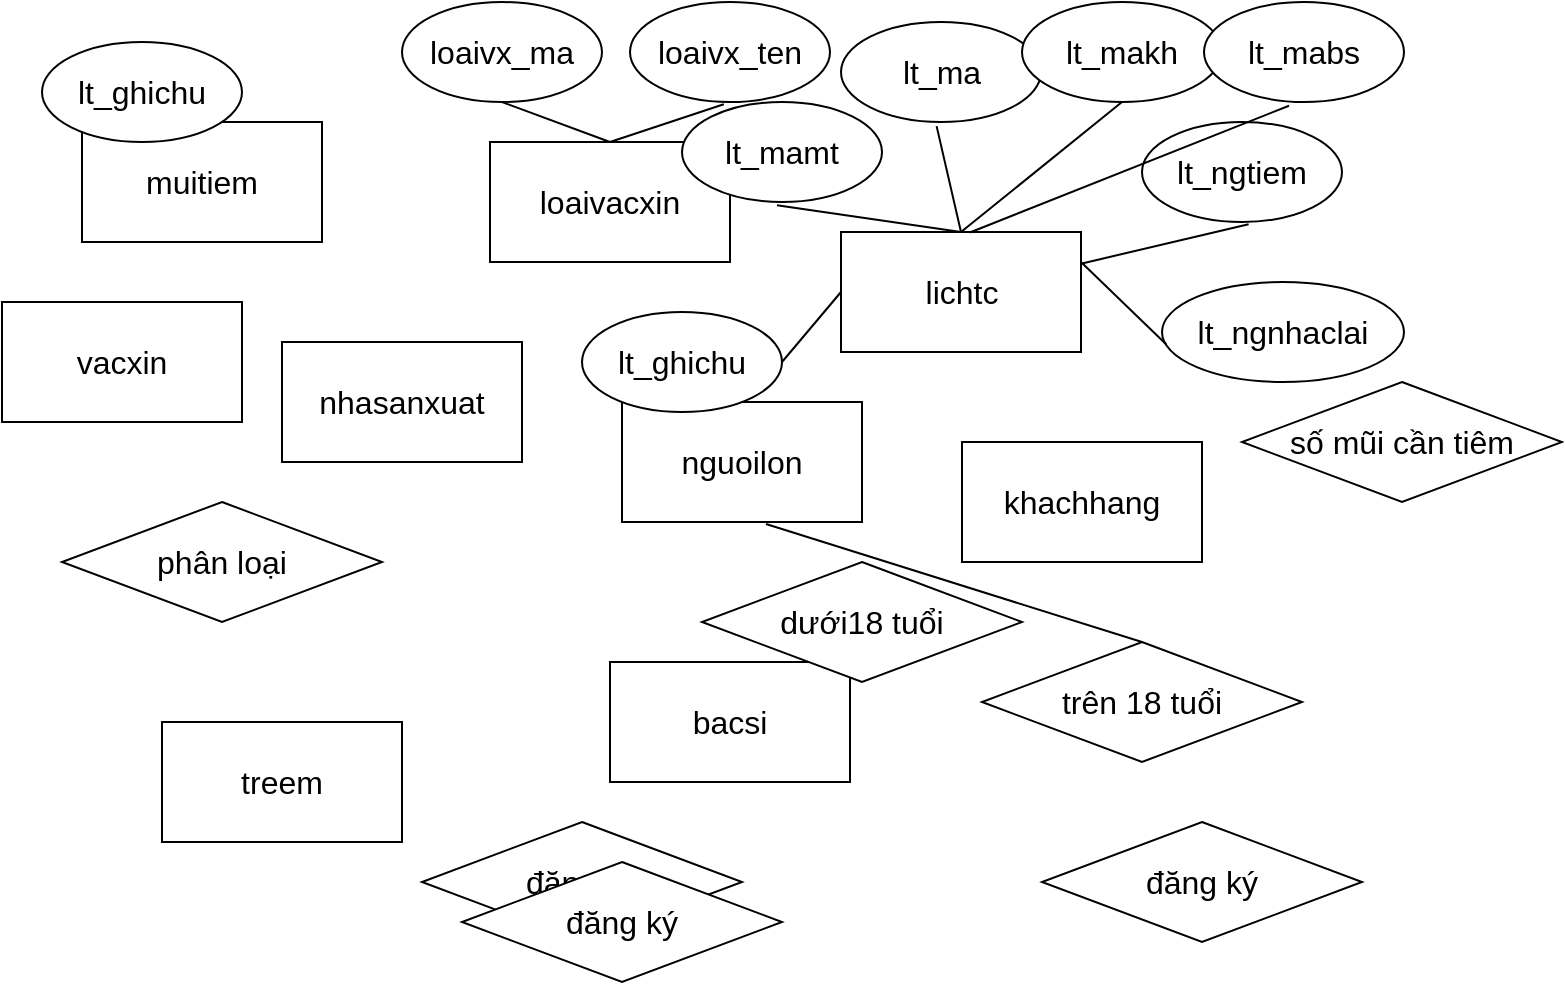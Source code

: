 <mxfile version="16.1.0" type="github" pages="2">
  <diagram id="C5RBs43oDa-KdzZeNtuy" name="Page-1">
    <mxGraphModel dx="868" dy="488" grid="1" gridSize="10" guides="1" tooltips="1" connect="1" arrows="1" fold="1" page="1" pageScale="1" pageWidth="827" pageHeight="1169" math="0" shadow="0">
      <root>
        <mxCell id="WIyWlLk6GJQsqaUBKTNV-0" />
        <mxCell id="WIyWlLk6GJQsqaUBKTNV-1" parent="WIyWlLk6GJQsqaUBKTNV-0" />
        <mxCell id="QvG_tltzTtsuW_8JRA0w-0" value="muitiem" style="rounded=0;whiteSpace=wrap;html=1;fontSize=16;" vertex="1" parent="WIyWlLk6GJQsqaUBKTNV-1">
          <mxGeometry x="90" y="80" width="120" height="60" as="geometry" />
        </mxCell>
        <mxCell id="QvG_tltzTtsuW_8JRA0w-1" value="loaivacxin" style="rounded=0;whiteSpace=wrap;html=1;fontSize=16;" vertex="1" parent="WIyWlLk6GJQsqaUBKTNV-1">
          <mxGeometry x="294" y="90" width="120" height="60" as="geometry" />
        </mxCell>
        <mxCell id="QvG_tltzTtsuW_8JRA0w-2" value="bacsi" style="rounded=0;whiteSpace=wrap;html=1;fontSize=16;" vertex="1" parent="WIyWlLk6GJQsqaUBKTNV-1">
          <mxGeometry x="354" y="350" width="120" height="60" as="geometry" />
        </mxCell>
        <mxCell id="QvG_tltzTtsuW_8JRA0w-3" value="nguoilon" style="rounded=0;whiteSpace=wrap;html=1;fontSize=16;" vertex="1" parent="WIyWlLk6GJQsqaUBKTNV-1">
          <mxGeometry x="360" y="220" width="120" height="60" as="geometry" />
        </mxCell>
        <mxCell id="QvG_tltzTtsuW_8JRA0w-4" value="treem" style="rounded=0;whiteSpace=wrap;html=1;fontSize=16;" vertex="1" parent="WIyWlLk6GJQsqaUBKTNV-1">
          <mxGeometry x="130" y="380" width="120" height="60" as="geometry" />
        </mxCell>
        <mxCell id="QvG_tltzTtsuW_8JRA0w-5" value="khachhang" style="rounded=0;whiteSpace=wrap;html=1;fontSize=16;" vertex="1" parent="WIyWlLk6GJQsqaUBKTNV-1">
          <mxGeometry x="530" y="240" width="120" height="60" as="geometry" />
        </mxCell>
        <mxCell id="QvG_tltzTtsuW_8JRA0w-6" value="lichtc" style="rounded=0;whiteSpace=wrap;html=1;fontSize=16;" vertex="1" parent="WIyWlLk6GJQsqaUBKTNV-1">
          <mxGeometry x="469.5" y="135" width="120" height="60" as="geometry" />
        </mxCell>
        <mxCell id="QvG_tltzTtsuW_8JRA0w-9" value="vacxin" style="rounded=0;whiteSpace=wrap;html=1;fontSize=16;" vertex="1" parent="WIyWlLk6GJQsqaUBKTNV-1">
          <mxGeometry x="50" y="170" width="120" height="60" as="geometry" />
        </mxCell>
        <mxCell id="QvG_tltzTtsuW_8JRA0w-10" value="nhasanxuat" style="rounded=0;whiteSpace=wrap;html=1;fontSize=16;" vertex="1" parent="WIyWlLk6GJQsqaUBKTNV-1">
          <mxGeometry x="190" y="190" width="120" height="60" as="geometry" />
        </mxCell>
        <mxCell id="QvG_tltzTtsuW_8JRA0w-11" value="" style="endArrow=none;html=1;rounded=0;fontSize=16;entryX=0.6;entryY=1.017;entryDx=0;entryDy=0;entryPerimeter=0;exitX=0.5;exitY=0;exitDx=0;exitDy=0;" edge="1" parent="WIyWlLk6GJQsqaUBKTNV-1" source="QvG_tltzTtsuW_8JRA0w-12" target="QvG_tltzTtsuW_8JRA0w-3">
          <mxGeometry width="50" height="50" relative="1" as="geometry">
            <mxPoint x="400" y="290" as="sourcePoint" />
            <mxPoint x="450" y="240" as="targetPoint" />
          </mxGeometry>
        </mxCell>
        <mxCell id="QvG_tltzTtsuW_8JRA0w-12" value="trên 18 tuổi" style="rhombus;whiteSpace=wrap;html=1;fontSize=16;" vertex="1" parent="WIyWlLk6GJQsqaUBKTNV-1">
          <mxGeometry x="540" y="340" width="160" height="60" as="geometry" />
        </mxCell>
        <mxCell id="QvG_tltzTtsuW_8JRA0w-13" value="đăng ký" style="rhombus;whiteSpace=wrap;html=1;fontSize=16;" vertex="1" parent="WIyWlLk6GJQsqaUBKTNV-1">
          <mxGeometry x="570" y="430" width="160" height="60" as="geometry" />
        </mxCell>
        <mxCell id="QvG_tltzTtsuW_8JRA0w-14" value="đăng ký" style="rhombus;whiteSpace=wrap;html=1;fontSize=16;" vertex="1" parent="WIyWlLk6GJQsqaUBKTNV-1">
          <mxGeometry x="260" y="430" width="160" height="60" as="geometry" />
        </mxCell>
        <mxCell id="QvG_tltzTtsuW_8JRA0w-15" value="dưới18 tuổi" style="rhombus;whiteSpace=wrap;html=1;fontSize=16;" vertex="1" parent="WIyWlLk6GJQsqaUBKTNV-1">
          <mxGeometry x="400" y="300" width="160" height="60" as="geometry" />
        </mxCell>
        <mxCell id="QvG_tltzTtsuW_8JRA0w-16" value="phân loại" style="rhombus;whiteSpace=wrap;html=1;fontSize=16;" vertex="1" parent="WIyWlLk6GJQsqaUBKTNV-1">
          <mxGeometry x="80" y="270" width="160" height="60" as="geometry" />
        </mxCell>
        <mxCell id="QvG_tltzTtsuW_8JRA0w-17" value="đăng ký" style="rhombus;whiteSpace=wrap;html=1;fontSize=16;" vertex="1" parent="WIyWlLk6GJQsqaUBKTNV-1">
          <mxGeometry x="280" y="450" width="160" height="60" as="geometry" />
        </mxCell>
        <mxCell id="QvG_tltzTtsuW_8JRA0w-18" value="số mũi cần tiêm" style="rhombus;whiteSpace=wrap;html=1;fontSize=16;" vertex="1" parent="WIyWlLk6GJQsqaUBKTNV-1">
          <mxGeometry x="670" y="210" width="160" height="60" as="geometry" />
        </mxCell>
        <mxCell id="QvG_tltzTtsuW_8JRA0w-19" value="loaivx_ma" style="ellipse;whiteSpace=wrap;html=1;fontSize=16;" vertex="1" parent="WIyWlLk6GJQsqaUBKTNV-1">
          <mxGeometry x="250" y="20" width="100" height="50" as="geometry" />
        </mxCell>
        <mxCell id="QvG_tltzTtsuW_8JRA0w-20" value="loaivx_ten" style="ellipse;whiteSpace=wrap;html=1;fontSize=16;" vertex="1" parent="WIyWlLk6GJQsqaUBKTNV-1">
          <mxGeometry x="364" y="20" width="100" height="50" as="geometry" />
        </mxCell>
        <mxCell id="QvG_tltzTtsuW_8JRA0w-21" value="" style="endArrow=none;html=1;rounded=0;fontSize=16;entryX=0.5;entryY=0;entryDx=0;entryDy=0;exitX=0.469;exitY=1.022;exitDx=0;exitDy=0;exitPerimeter=0;" edge="1" parent="WIyWlLk6GJQsqaUBKTNV-1" source="QvG_tltzTtsuW_8JRA0w-20" target="QvG_tltzTtsuW_8JRA0w-1">
          <mxGeometry width="50" height="50" relative="1" as="geometry">
            <mxPoint x="400" y="70" as="sourcePoint" />
            <mxPoint x="450" y="20" as="targetPoint" />
          </mxGeometry>
        </mxCell>
        <mxCell id="QvG_tltzTtsuW_8JRA0w-22" value="" style="endArrow=none;html=1;rounded=0;fontSize=16;entryX=0.5;entryY=1;entryDx=0;entryDy=0;exitX=0.5;exitY=0;exitDx=0;exitDy=0;" edge="1" parent="WIyWlLk6GJQsqaUBKTNV-1" source="QvG_tltzTtsuW_8JRA0w-1" target="QvG_tltzTtsuW_8JRA0w-19">
          <mxGeometry width="50" height="50" relative="1" as="geometry">
            <mxPoint x="420.9" y="81.1" as="sourcePoint" />
            <mxPoint x="339.32" y="91.26" as="targetPoint" />
          </mxGeometry>
        </mxCell>
        <mxCell id="QvG_tltzTtsuW_8JRA0w-23" value="lt_ma" style="ellipse;whiteSpace=wrap;html=1;fontSize=16;" vertex="1" parent="WIyWlLk6GJQsqaUBKTNV-1">
          <mxGeometry x="469.5" y="30" width="100" height="50" as="geometry" />
        </mxCell>
        <mxCell id="QvG_tltzTtsuW_8JRA0w-24" value="lt_makh" style="ellipse;whiteSpace=wrap;html=1;fontSize=16;" vertex="1" parent="WIyWlLk6GJQsqaUBKTNV-1">
          <mxGeometry x="560" y="20" width="100" height="50" as="geometry" />
        </mxCell>
        <mxCell id="QvG_tltzTtsuW_8JRA0w-25" value="lt_mabs" style="ellipse;whiteSpace=wrap;html=1;fontSize=16;" vertex="1" parent="WIyWlLk6GJQsqaUBKTNV-1">
          <mxGeometry x="651" y="20" width="100" height="50" as="geometry" />
        </mxCell>
        <mxCell id="QvG_tltzTtsuW_8JRA0w-26" value="lt_mamt" style="ellipse;whiteSpace=wrap;html=1;fontSize=16;" vertex="1" parent="WIyWlLk6GJQsqaUBKTNV-1">
          <mxGeometry x="390" y="70" width="100" height="50" as="geometry" />
        </mxCell>
        <mxCell id="QvG_tltzTtsuW_8JRA0w-27" value="lt_ngtiem" style="ellipse;whiteSpace=wrap;html=1;fontSize=16;" vertex="1" parent="WIyWlLk6GJQsqaUBKTNV-1">
          <mxGeometry x="620" y="80" width="100" height="50" as="geometry" />
        </mxCell>
        <mxCell id="QvG_tltzTtsuW_8JRA0w-28" value="lt_ngnhaclai" style="ellipse;whiteSpace=wrap;html=1;fontSize=16;" vertex="1" parent="WIyWlLk6GJQsqaUBKTNV-1">
          <mxGeometry x="630" y="160" width="121" height="50" as="geometry" />
        </mxCell>
        <mxCell id="QvG_tltzTtsuW_8JRA0w-29" value="lt_ghichu" style="ellipse;whiteSpace=wrap;html=1;fontSize=16;" vertex="1" parent="WIyWlLk6GJQsqaUBKTNV-1">
          <mxGeometry x="340" y="175" width="100" height="50" as="geometry" />
        </mxCell>
        <mxCell id="QvG_tltzTtsuW_8JRA0w-30" value="" style="endArrow=none;html=1;rounded=0;fontSize=16;entryX=1;entryY=0.5;entryDx=0;entryDy=0;exitX=0;exitY=0.5;exitDx=0;exitDy=0;" edge="1" parent="WIyWlLk6GJQsqaUBKTNV-1" source="QvG_tltzTtsuW_8JRA0w-6" target="QvG_tltzTtsuW_8JRA0w-29">
          <mxGeometry width="50" height="50" relative="1" as="geometry">
            <mxPoint x="420.9" y="81.1" as="sourcePoint" />
            <mxPoint x="364" y="100" as="targetPoint" />
          </mxGeometry>
        </mxCell>
        <mxCell id="QvG_tltzTtsuW_8JRA0w-31" value="" style="endArrow=none;html=1;rounded=0;fontSize=16;entryX=0.5;entryY=0;entryDx=0;entryDy=0;exitX=0.475;exitY=1.033;exitDx=0;exitDy=0;exitPerimeter=0;" edge="1" parent="WIyWlLk6GJQsqaUBKTNV-1" source="QvG_tltzTtsuW_8JRA0w-26" target="QvG_tltzTtsuW_8JRA0w-6">
          <mxGeometry width="50" height="50" relative="1" as="geometry">
            <mxPoint x="430.9" y="91.1" as="sourcePoint" />
            <mxPoint x="374" y="110" as="targetPoint" />
          </mxGeometry>
        </mxCell>
        <mxCell id="QvG_tltzTtsuW_8JRA0w-32" value="" style="endArrow=none;html=1;rounded=0;fontSize=16;entryX=0.533;entryY=1.022;entryDx=0;entryDy=0;entryPerimeter=0;" edge="1" parent="WIyWlLk6GJQsqaUBKTNV-1" source="QvG_tltzTtsuW_8JRA0w-6" target="QvG_tltzTtsuW_8JRA0w-27">
          <mxGeometry width="50" height="50" relative="1" as="geometry">
            <mxPoint x="530" y="131" as="sourcePoint" />
            <mxPoint x="384" y="120" as="targetPoint" />
          </mxGeometry>
        </mxCell>
        <mxCell id="QvG_tltzTtsuW_8JRA0w-33" value="" style="endArrow=none;html=1;rounded=0;fontSize=16;entryX=0.5;entryY=0;entryDx=0;entryDy=0;exitX=0.478;exitY=1.041;exitDx=0;exitDy=0;exitPerimeter=0;" edge="1" parent="WIyWlLk6GJQsqaUBKTNV-1" source="QvG_tltzTtsuW_8JRA0w-23" target="QvG_tltzTtsuW_8JRA0w-6">
          <mxGeometry width="50" height="50" relative="1" as="geometry">
            <mxPoint x="450.9" y="111.1" as="sourcePoint" />
            <mxPoint x="394" y="130" as="targetPoint" />
          </mxGeometry>
        </mxCell>
        <mxCell id="QvG_tltzTtsuW_8JRA0w-34" value="" style="endArrow=none;html=1;rounded=0;fontSize=16;entryX=0.5;entryY=0;entryDx=0;entryDy=0;exitX=0.5;exitY=1;exitDx=0;exitDy=0;" edge="1" parent="WIyWlLk6GJQsqaUBKTNV-1" source="QvG_tltzTtsuW_8JRA0w-24" target="QvG_tltzTtsuW_8JRA0w-6">
          <mxGeometry width="50" height="50" relative="1" as="geometry">
            <mxPoint x="460.9" y="121.1" as="sourcePoint" />
            <mxPoint x="404" y="140" as="targetPoint" />
          </mxGeometry>
        </mxCell>
        <mxCell id="QvG_tltzTtsuW_8JRA0w-35" value="" style="endArrow=none;html=1;rounded=0;fontSize=16;entryX=0.017;entryY=0.622;entryDx=0;entryDy=0;exitX=1;exitY=0.25;exitDx=0;exitDy=0;entryPerimeter=0;" edge="1" parent="WIyWlLk6GJQsqaUBKTNV-1" source="QvG_tltzTtsuW_8JRA0w-6" target="QvG_tltzTtsuW_8JRA0w-28">
          <mxGeometry width="50" height="50" relative="1" as="geometry">
            <mxPoint x="470.9" y="131.1" as="sourcePoint" />
            <mxPoint x="414" y="150" as="targetPoint" />
          </mxGeometry>
        </mxCell>
        <mxCell id="QvG_tltzTtsuW_8JRA0w-36" value="" style="endArrow=none;html=1;rounded=0;fontSize=16;entryX=0.537;entryY=0.004;entryDx=0;entryDy=0;exitX=0.425;exitY=1.037;exitDx=0;exitDy=0;exitPerimeter=0;entryPerimeter=0;" edge="1" parent="WIyWlLk6GJQsqaUBKTNV-1" source="QvG_tltzTtsuW_8JRA0w-25" target="QvG_tltzTtsuW_8JRA0w-6">
          <mxGeometry width="50" height="50" relative="1" as="geometry">
            <mxPoint x="480.9" y="141.1" as="sourcePoint" />
            <mxPoint x="424" y="160" as="targetPoint" />
          </mxGeometry>
        </mxCell>
        <mxCell id="QvG_tltzTtsuW_8JRA0w-38" value="lt_ghichu" style="ellipse;whiteSpace=wrap;html=1;fontSize=16;" vertex="1" parent="WIyWlLk6GJQsqaUBKTNV-1">
          <mxGeometry x="70" y="40" width="100" height="50" as="geometry" />
        </mxCell>
      </root>
    </mxGraphModel>
  </diagram>
  <diagram id="J6iIiU4hqY0Z1uK8Jf8b" name="Page-2">
    <mxGraphModel dx="868" dy="488" grid="1" gridSize="10" guides="1" tooltips="1" connect="1" arrows="1" fold="1" page="1" pageScale="1" pageWidth="1169" pageHeight="1654" math="0" shadow="0">
      <root>
        <mxCell id="PYd3v4zGL0pAQxFHNfYh-0" />
        <mxCell id="PYd3v4zGL0pAQxFHNfYh-1" parent="PYd3v4zGL0pAQxFHNfYh-0" />
        <mxCell id="yNKFkKqgqZz1EdG_6MuS-0" value="muitiem" style="rounded=0;whiteSpace=wrap;html=1;fontSize=16;" vertex="1" parent="PYd3v4zGL0pAQxFHNfYh-1">
          <mxGeometry x="190" y="90" width="120" height="60" as="geometry" />
        </mxCell>
        <mxCell id="yNKFkKqgqZz1EdG_6MuS-1" value="loaivacxin" style="rounded=0;whiteSpace=wrap;html=1;fontSize=16;" vertex="1" parent="PYd3v4zGL0pAQxFHNfYh-1">
          <mxGeometry x="800" y="115" width="120" height="60" as="geometry" />
        </mxCell>
        <mxCell id="yNKFkKqgqZz1EdG_6MuS-2" value="bacsi" style="rounded=0;whiteSpace=wrap;html=1;fontSize=16;" vertex="1" parent="PYd3v4zGL0pAQxFHNfYh-1">
          <mxGeometry x="354" y="350" width="120" height="60" as="geometry" />
        </mxCell>
        <mxCell id="yNKFkKqgqZz1EdG_6MuS-3" value="nguoilon" style="rounded=0;whiteSpace=wrap;html=1;fontSize=16;" vertex="1" parent="PYd3v4zGL0pAQxFHNfYh-1">
          <mxGeometry x="360" y="220" width="120" height="60" as="geometry" />
        </mxCell>
        <mxCell id="yNKFkKqgqZz1EdG_6MuS-4" value="treem" style="rounded=0;whiteSpace=wrap;html=1;fontSize=16;" vertex="1" parent="PYd3v4zGL0pAQxFHNfYh-1">
          <mxGeometry x="130" y="380" width="120" height="60" as="geometry" />
        </mxCell>
        <mxCell id="yNKFkKqgqZz1EdG_6MuS-5" value="khachhang" style="rounded=0;whiteSpace=wrap;html=1;fontSize=16;" vertex="1" parent="PYd3v4zGL0pAQxFHNfYh-1">
          <mxGeometry x="530" y="240" width="120" height="60" as="geometry" />
        </mxCell>
        <mxCell id="yNKFkKqgqZz1EdG_6MuS-6" value="lichtc" style="rounded=0;whiteSpace=wrap;html=1;fontSize=16;" vertex="1" parent="PYd3v4zGL0pAQxFHNfYh-1">
          <mxGeometry x="500" y="150" width="120" height="60" as="geometry" />
        </mxCell>
        <mxCell id="yNKFkKqgqZz1EdG_6MuS-7" value="vacxin" style="rounded=0;whiteSpace=wrap;html=1;fontSize=16;" vertex="1" parent="PYd3v4zGL0pAQxFHNfYh-1">
          <mxGeometry x="50" y="170" width="120" height="60" as="geometry" />
        </mxCell>
        <mxCell id="yNKFkKqgqZz1EdG_6MuS-8" value="nhasanxuat" style="rounded=0;whiteSpace=wrap;html=1;fontSize=16;" vertex="1" parent="PYd3v4zGL0pAQxFHNfYh-1">
          <mxGeometry x="190" y="190" width="120" height="60" as="geometry" />
        </mxCell>
        <mxCell id="yNKFkKqgqZz1EdG_6MuS-9" value="" style="endArrow=none;html=1;rounded=0;fontSize=16;entryX=0.6;entryY=1.017;entryDx=0;entryDy=0;entryPerimeter=0;exitX=0.5;exitY=0;exitDx=0;exitDy=0;" edge="1" parent="PYd3v4zGL0pAQxFHNfYh-1" source="yNKFkKqgqZz1EdG_6MuS-10" target="yNKFkKqgqZz1EdG_6MuS-3">
          <mxGeometry width="50" height="50" relative="1" as="geometry">
            <mxPoint x="400" y="290" as="sourcePoint" />
            <mxPoint x="450" y="240" as="targetPoint" />
          </mxGeometry>
        </mxCell>
        <mxCell id="yNKFkKqgqZz1EdG_6MuS-10" value="trên 18 tuổi" style="rhombus;whiteSpace=wrap;html=1;fontSize=16;" vertex="1" parent="PYd3v4zGL0pAQxFHNfYh-1">
          <mxGeometry x="540" y="340" width="160" height="60" as="geometry" />
        </mxCell>
        <mxCell id="yNKFkKqgqZz1EdG_6MuS-11" value="đăng ký" style="rhombus;whiteSpace=wrap;html=1;fontSize=16;" vertex="1" parent="PYd3v4zGL0pAQxFHNfYh-1">
          <mxGeometry x="570" y="430" width="160" height="60" as="geometry" />
        </mxCell>
        <mxCell id="yNKFkKqgqZz1EdG_6MuS-12" value="đăng ký" style="rhombus;whiteSpace=wrap;html=1;fontSize=16;" vertex="1" parent="PYd3v4zGL0pAQxFHNfYh-1">
          <mxGeometry x="260" y="430" width="160" height="60" as="geometry" />
        </mxCell>
        <mxCell id="yNKFkKqgqZz1EdG_6MuS-13" value="dưới18 tuổi" style="rhombus;whiteSpace=wrap;html=1;fontSize=16;" vertex="1" parent="PYd3v4zGL0pAQxFHNfYh-1">
          <mxGeometry x="400" y="300" width="160" height="60" as="geometry" />
        </mxCell>
        <mxCell id="yNKFkKqgqZz1EdG_6MuS-14" value="phân loại" style="rhombus;whiteSpace=wrap;html=1;fontSize=16;" vertex="1" parent="PYd3v4zGL0pAQxFHNfYh-1">
          <mxGeometry x="80" y="270" width="160" height="60" as="geometry" />
        </mxCell>
        <mxCell id="yNKFkKqgqZz1EdG_6MuS-15" value="đăng ký" style="rhombus;whiteSpace=wrap;html=1;fontSize=16;" vertex="1" parent="PYd3v4zGL0pAQxFHNfYh-1">
          <mxGeometry x="280" y="450" width="160" height="60" as="geometry" />
        </mxCell>
        <mxCell id="yNKFkKqgqZz1EdG_6MuS-16" value="số mũi cần tiêm" style="rhombus;whiteSpace=wrap;html=1;fontSize=16;" vertex="1" parent="PYd3v4zGL0pAQxFHNfYh-1">
          <mxGeometry x="670" y="210" width="160" height="60" as="geometry" />
        </mxCell>
        <mxCell id="yNKFkKqgqZz1EdG_6MuS-17" value="loaivx_ma" style="ellipse;whiteSpace=wrap;html=1;fontSize=16;" vertex="1" parent="PYd3v4zGL0pAQxFHNfYh-1">
          <mxGeometry x="760" y="20" width="100" height="50" as="geometry" />
        </mxCell>
        <mxCell id="yNKFkKqgqZz1EdG_6MuS-18" value="loaivx_ten" style="ellipse;whiteSpace=wrap;html=1;fontSize=16;" vertex="1" parent="PYd3v4zGL0pAQxFHNfYh-1">
          <mxGeometry x="850" y="30" width="100" height="50" as="geometry" />
        </mxCell>
        <mxCell id="yNKFkKqgqZz1EdG_6MuS-19" value="" style="endArrow=none;html=1;rounded=0;fontSize=16;entryX=0.5;entryY=0;entryDx=0;entryDy=0;exitX=0.469;exitY=1.022;exitDx=0;exitDy=0;exitPerimeter=0;" edge="1" parent="PYd3v4zGL0pAQxFHNfYh-1" source="yNKFkKqgqZz1EdG_6MuS-18" target="yNKFkKqgqZz1EdG_6MuS-1">
          <mxGeometry width="50" height="50" relative="1" as="geometry">
            <mxPoint x="400" y="70" as="sourcePoint" />
            <mxPoint x="450" y="20" as="targetPoint" />
          </mxGeometry>
        </mxCell>
        <mxCell id="yNKFkKqgqZz1EdG_6MuS-20" value="" style="endArrow=none;html=1;rounded=0;fontSize=16;entryX=0.5;entryY=1;entryDx=0;entryDy=0;exitX=0.5;exitY=0;exitDx=0;exitDy=0;" edge="1" parent="PYd3v4zGL0pAQxFHNfYh-1" source="yNKFkKqgqZz1EdG_6MuS-1" target="yNKFkKqgqZz1EdG_6MuS-17">
          <mxGeometry width="50" height="50" relative="1" as="geometry">
            <mxPoint x="420.9" y="81.1" as="sourcePoint" />
            <mxPoint x="339.32" y="91.26" as="targetPoint" />
          </mxGeometry>
        </mxCell>
        <mxCell id="yNKFkKqgqZz1EdG_6MuS-21" value="lt_ma" style="ellipse;whiteSpace=wrap;html=1;fontSize=16;" vertex="1" parent="PYd3v4zGL0pAQxFHNfYh-1">
          <mxGeometry x="469.5" y="30" width="100" height="50" as="geometry" />
        </mxCell>
        <mxCell id="yNKFkKqgqZz1EdG_6MuS-22" value="lt_makh" style="ellipse;whiteSpace=wrap;html=1;fontSize=16;" vertex="1" parent="PYd3v4zGL0pAQxFHNfYh-1">
          <mxGeometry x="560" y="20" width="100" height="50" as="geometry" />
        </mxCell>
        <mxCell id="yNKFkKqgqZz1EdG_6MuS-23" value="lt_mabs" style="ellipse;whiteSpace=wrap;html=1;fontSize=16;" vertex="1" parent="PYd3v4zGL0pAQxFHNfYh-1">
          <mxGeometry x="651" y="20" width="100" height="50" as="geometry" />
        </mxCell>
        <mxCell id="yNKFkKqgqZz1EdG_6MuS-24" value="lt_mamt" style="ellipse;whiteSpace=wrap;html=1;fontSize=16;" vertex="1" parent="PYd3v4zGL0pAQxFHNfYh-1">
          <mxGeometry x="390" y="70" width="100" height="50" as="geometry" />
        </mxCell>
        <mxCell id="yNKFkKqgqZz1EdG_6MuS-25" value="lt_ngtiem" style="ellipse;whiteSpace=wrap;html=1;fontSize=16;" vertex="1" parent="PYd3v4zGL0pAQxFHNfYh-1">
          <mxGeometry x="620" y="80" width="100" height="50" as="geometry" />
        </mxCell>
        <mxCell id="yNKFkKqgqZz1EdG_6MuS-26" value="lt_ngnhaclai" style="ellipse;whiteSpace=wrap;html=1;fontSize=16;" vertex="1" parent="PYd3v4zGL0pAQxFHNfYh-1">
          <mxGeometry x="630" y="160" width="121" height="50" as="geometry" />
        </mxCell>
        <mxCell id="yNKFkKqgqZz1EdG_6MuS-27" value="lt_ghichu" style="ellipse;whiteSpace=wrap;html=1;fontSize=16;" vertex="1" parent="PYd3v4zGL0pAQxFHNfYh-1">
          <mxGeometry x="340" y="175" width="100" height="50" as="geometry" />
        </mxCell>
        <mxCell id="yNKFkKqgqZz1EdG_6MuS-28" value="" style="endArrow=none;html=1;rounded=0;fontSize=16;entryX=1;entryY=0.5;entryDx=0;entryDy=0;exitX=0;exitY=0.5;exitDx=0;exitDy=0;" edge="1" parent="PYd3v4zGL0pAQxFHNfYh-1" source="yNKFkKqgqZz1EdG_6MuS-6" target="yNKFkKqgqZz1EdG_6MuS-27">
          <mxGeometry width="50" height="50" relative="1" as="geometry">
            <mxPoint x="420.9" y="81.1" as="sourcePoint" />
            <mxPoint x="364" y="100" as="targetPoint" />
          </mxGeometry>
        </mxCell>
        <mxCell id="yNKFkKqgqZz1EdG_6MuS-29" value="" style="endArrow=none;html=1;rounded=0;fontSize=16;entryX=0.5;entryY=0;entryDx=0;entryDy=0;exitX=0.475;exitY=1.033;exitDx=0;exitDy=0;exitPerimeter=0;" edge="1" parent="PYd3v4zGL0pAQxFHNfYh-1" source="yNKFkKqgqZz1EdG_6MuS-24" target="yNKFkKqgqZz1EdG_6MuS-6">
          <mxGeometry width="50" height="50" relative="1" as="geometry">
            <mxPoint x="430.9" y="91.1" as="sourcePoint" />
            <mxPoint x="374" y="110" as="targetPoint" />
          </mxGeometry>
        </mxCell>
        <mxCell id="yNKFkKqgqZz1EdG_6MuS-30" value="" style="endArrow=none;html=1;rounded=0;fontSize=16;entryX=0.533;entryY=1.022;entryDx=0;entryDy=0;entryPerimeter=0;" edge="1" parent="PYd3v4zGL0pAQxFHNfYh-1" source="yNKFkKqgqZz1EdG_6MuS-6" target="yNKFkKqgqZz1EdG_6MuS-25">
          <mxGeometry width="50" height="50" relative="1" as="geometry">
            <mxPoint x="530" y="131" as="sourcePoint" />
            <mxPoint x="384" y="120" as="targetPoint" />
          </mxGeometry>
        </mxCell>
        <mxCell id="yNKFkKqgqZz1EdG_6MuS-31" value="" style="endArrow=none;html=1;rounded=0;fontSize=16;entryX=0.5;entryY=0;entryDx=0;entryDy=0;exitX=0.478;exitY=1.041;exitDx=0;exitDy=0;exitPerimeter=0;" edge="1" parent="PYd3v4zGL0pAQxFHNfYh-1" source="yNKFkKqgqZz1EdG_6MuS-21" target="yNKFkKqgqZz1EdG_6MuS-6">
          <mxGeometry width="50" height="50" relative="1" as="geometry">
            <mxPoint x="450.9" y="111.1" as="sourcePoint" />
            <mxPoint x="394" y="130" as="targetPoint" />
          </mxGeometry>
        </mxCell>
        <mxCell id="yNKFkKqgqZz1EdG_6MuS-32" value="" style="endArrow=none;html=1;rounded=0;fontSize=16;entryX=0.5;entryY=0;entryDx=0;entryDy=0;exitX=0.5;exitY=1;exitDx=0;exitDy=0;" edge="1" parent="PYd3v4zGL0pAQxFHNfYh-1" source="yNKFkKqgqZz1EdG_6MuS-22" target="yNKFkKqgqZz1EdG_6MuS-6">
          <mxGeometry width="50" height="50" relative="1" as="geometry">
            <mxPoint x="460.9" y="121.1" as="sourcePoint" />
            <mxPoint x="404" y="140" as="targetPoint" />
          </mxGeometry>
        </mxCell>
        <mxCell id="yNKFkKqgqZz1EdG_6MuS-33" value="" style="endArrow=none;html=1;rounded=0;fontSize=16;entryX=0.017;entryY=0.622;entryDx=0;entryDy=0;exitX=1;exitY=0.25;exitDx=0;exitDy=0;entryPerimeter=0;" edge="1" parent="PYd3v4zGL0pAQxFHNfYh-1" source="yNKFkKqgqZz1EdG_6MuS-6" target="yNKFkKqgqZz1EdG_6MuS-26">
          <mxGeometry width="50" height="50" relative="1" as="geometry">
            <mxPoint x="470.9" y="131.1" as="sourcePoint" />
            <mxPoint x="414" y="150" as="targetPoint" />
          </mxGeometry>
        </mxCell>
        <mxCell id="yNKFkKqgqZz1EdG_6MuS-34" value="" style="endArrow=none;html=1;rounded=0;fontSize=16;entryX=0.537;entryY=0.004;entryDx=0;entryDy=0;exitX=0.425;exitY=1.037;exitDx=0;exitDy=0;exitPerimeter=0;entryPerimeter=0;" edge="1" parent="PYd3v4zGL0pAQxFHNfYh-1" source="yNKFkKqgqZz1EdG_6MuS-23" target="yNKFkKqgqZz1EdG_6MuS-6">
          <mxGeometry width="50" height="50" relative="1" as="geometry">
            <mxPoint x="480.9" y="141.1" as="sourcePoint" />
            <mxPoint x="424" y="160" as="targetPoint" />
          </mxGeometry>
        </mxCell>
        <mxCell id="yNKFkKqgqZz1EdG_6MuS-35" value="mt_ma" style="ellipse;whiteSpace=wrap;html=1;fontSize=16;" vertex="1" parent="PYd3v4zGL0pAQxFHNfYh-1">
          <mxGeometry x="70" y="40" width="100" height="50" as="geometry" />
        </mxCell>
        <mxCell id="yNKFkKqgqZz1EdG_6MuS-36" value="" style="endArrow=none;html=1;rounded=0;fontSize=16;entryX=0.5;entryY=1;entryDx=0;entryDy=0;exitX=0;exitY=0.5;exitDx=0;exitDy=0;" edge="1" parent="PYd3v4zGL0pAQxFHNfYh-1" source="yNKFkKqgqZz1EdG_6MuS-0" target="yNKFkKqgqZz1EdG_6MuS-35">
          <mxGeometry width="50" height="50" relative="1" as="geometry">
            <mxPoint x="460" y="190" as="sourcePoint" />
            <mxPoint x="510" y="140" as="targetPoint" />
          </mxGeometry>
        </mxCell>
        <mxCell id="yNKFkKqgqZz1EdG_6MuS-37" value="mt_mavx" style="ellipse;whiteSpace=wrap;html=1;fontSize=16;" vertex="1" parent="PYd3v4zGL0pAQxFHNfYh-1">
          <mxGeometry x="200" y="20" width="100" height="50" as="geometry" />
        </mxCell>
        <mxCell id="yNKFkKqgqZz1EdG_6MuS-38" value="" style="endArrow=none;html=1;rounded=0;fontSize=16;entryX=0.5;entryY=1;entryDx=0;entryDy=0;" edge="1" parent="PYd3v4zGL0pAQxFHNfYh-1" source="yNKFkKqgqZz1EdG_6MuS-0" target="yNKFkKqgqZz1EdG_6MuS-37">
          <mxGeometry width="50" height="50" relative="1" as="geometry">
            <mxPoint x="460" y="190" as="sourcePoint" />
            <mxPoint x="510" y="140" as="targetPoint" />
          </mxGeometry>
        </mxCell>
        <mxCell id="yNKFkKqgqZz1EdG_6MuS-39" value="mt_stt" style="ellipse;whiteSpace=wrap;html=1;fontSize=16;" vertex="1" parent="PYd3v4zGL0pAQxFHNfYh-1">
          <mxGeometry x="330" y="20" width="100" height="50" as="geometry" />
        </mxCell>
        <mxCell id="yNKFkKqgqZz1EdG_6MuS-40" value="" style="endArrow=none;html=1;rounded=0;fontSize=16;entryX=0.5;entryY=1;entryDx=0;entryDy=0;exitX=0.5;exitY=0;exitDx=0;exitDy=0;" edge="1" parent="PYd3v4zGL0pAQxFHNfYh-1" source="yNKFkKqgqZz1EdG_6MuS-0" target="yNKFkKqgqZz1EdG_6MuS-39">
          <mxGeometry width="50" height="50" relative="1" as="geometry">
            <mxPoint x="460" y="190" as="sourcePoint" />
            <mxPoint x="510" y="140" as="targetPoint" />
          </mxGeometry>
        </mxCell>
      </root>
    </mxGraphModel>
  </diagram>
</mxfile>
